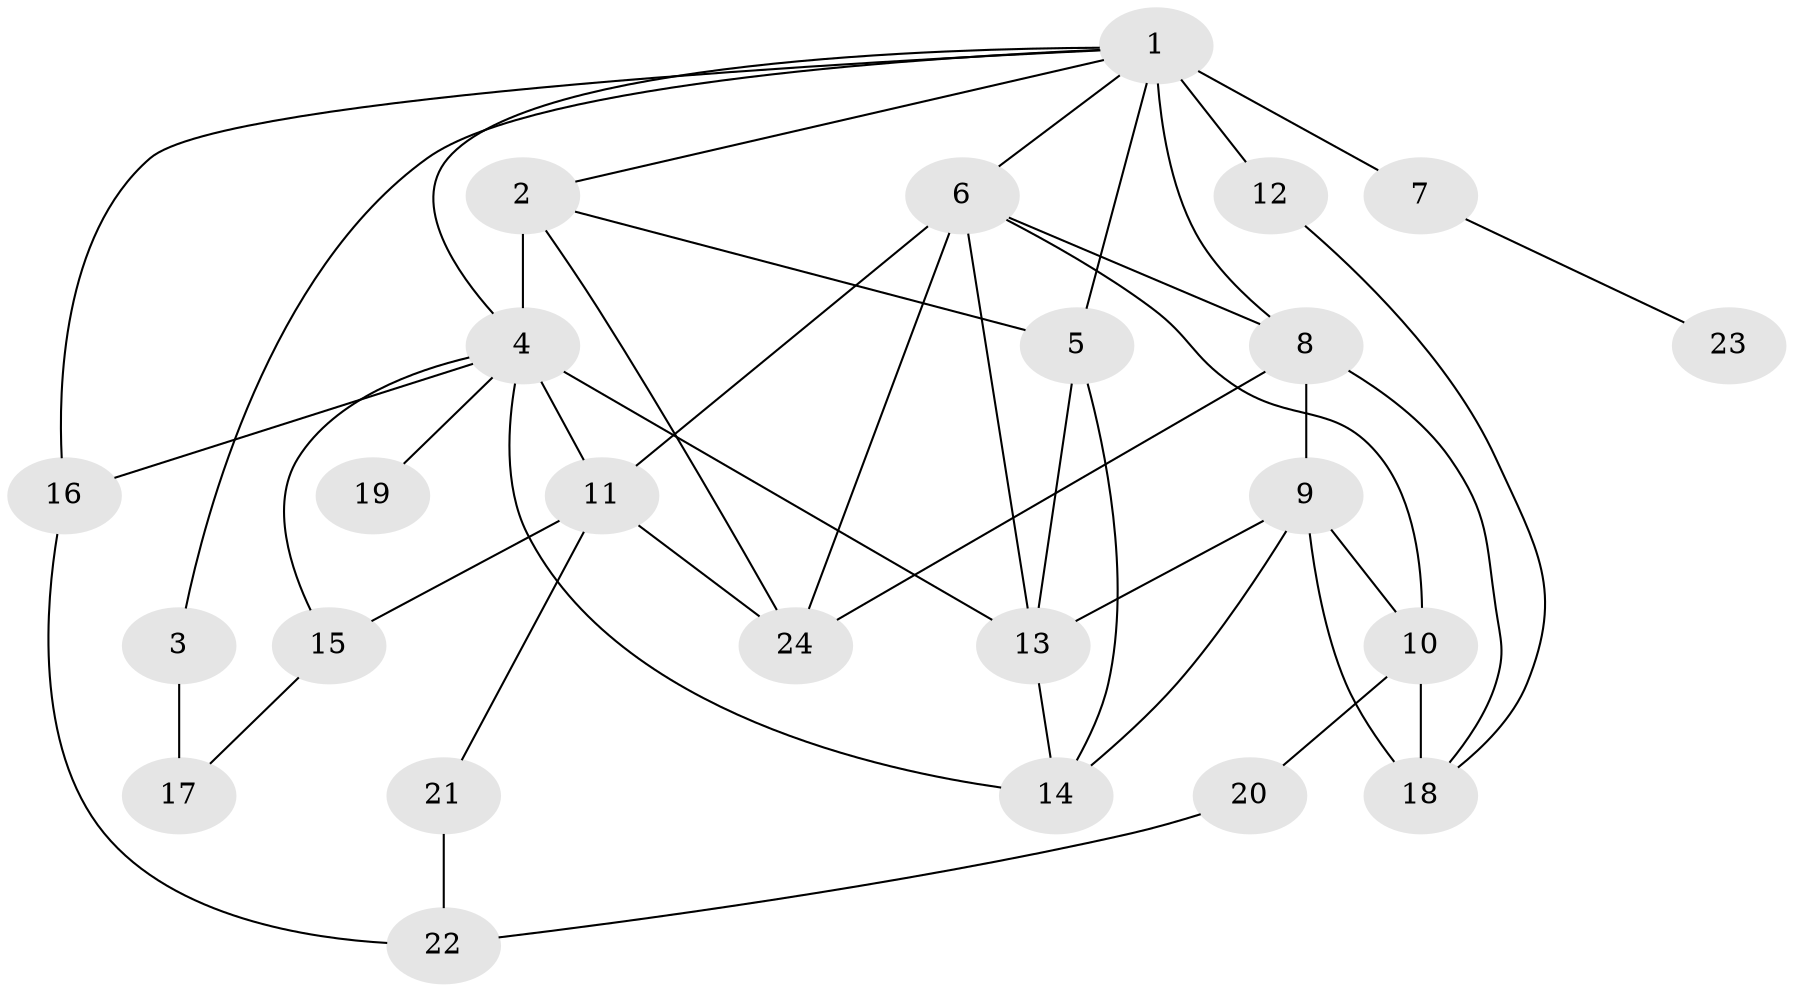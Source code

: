 // original degree distribution, {16: 0.013157894736842105, 12: 0.02631578947368421, 4: 0.10526315789473684, 7: 0.02631578947368421, 8: 0.013157894736842105, 1: 0.4605263157894737, 2: 0.23684210526315788, 6: 0.02631578947368421, 5: 0.013157894736842105, 3: 0.07894736842105263}
// Generated by graph-tools (version 1.1) at 2025/50/03/04/25 22:50:24]
// undirected, 24 vertices, 45 edges
graph export_dot {
  node [color=gray90,style=filled];
  1;
  2;
  3;
  4;
  5;
  6;
  7;
  8;
  9;
  10;
  11;
  12;
  13;
  14;
  15;
  16;
  17;
  18;
  19;
  20;
  21;
  22;
  23;
  24;
  1 -- 2 [weight=1.0];
  1 -- 3 [weight=1.0];
  1 -- 4 [weight=1.0];
  1 -- 5 [weight=1.0];
  1 -- 6 [weight=1.0];
  1 -- 7 [weight=6.0];
  1 -- 8 [weight=2.0];
  1 -- 12 [weight=1.0];
  1 -- 16 [weight=1.0];
  2 -- 4 [weight=7.0];
  2 -- 5 [weight=1.0];
  2 -- 24 [weight=1.0];
  3 -- 17 [weight=2.0];
  4 -- 11 [weight=1.0];
  4 -- 13 [weight=1.0];
  4 -- 14 [weight=1.0];
  4 -- 15 [weight=1.0];
  4 -- 16 [weight=1.0];
  4 -- 19 [weight=1.0];
  5 -- 13 [weight=1.0];
  5 -- 14 [weight=1.0];
  6 -- 8 [weight=2.0];
  6 -- 10 [weight=1.0];
  6 -- 11 [weight=1.0];
  6 -- 13 [weight=1.0];
  6 -- 24 [weight=1.0];
  7 -- 23 [weight=1.0];
  8 -- 9 [weight=1.0];
  8 -- 18 [weight=1.0];
  8 -- 24 [weight=1.0];
  9 -- 10 [weight=1.0];
  9 -- 13 [weight=1.0];
  9 -- 14 [weight=1.0];
  9 -- 18 [weight=2.0];
  10 -- 18 [weight=1.0];
  10 -- 20 [weight=1.0];
  11 -- 15 [weight=2.0];
  11 -- 21 [weight=1.0];
  11 -- 24 [weight=1.0];
  12 -- 18 [weight=1.0];
  13 -- 14 [weight=1.0];
  15 -- 17 [weight=1.0];
  16 -- 22 [weight=1.0];
  20 -- 22 [weight=1.0];
  21 -- 22 [weight=1.0];
}
